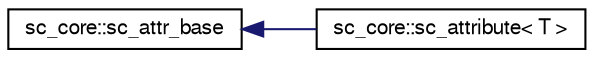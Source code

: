 digraph "Graphical Class Hierarchy"
{
  edge [fontname="FreeSans",fontsize="10",labelfontname="FreeSans",labelfontsize="10"];
  node [fontname="FreeSans",fontsize="10",shape=record];
  rankdir="LR";
  Node0 [label="sc_core::sc_attr_base",height=0.2,width=0.4,color="black", fillcolor="white", style="filled",URL="$a01780.html"];
  Node0 -> Node1 [dir="back",color="midnightblue",fontsize="10",style="solid",fontname="FreeSans"];
  Node1 [label="sc_core::sc_attribute\< T \>",height=0.2,width=0.4,color="black", fillcolor="white", style="filled",URL="$a01788.html"];
}
